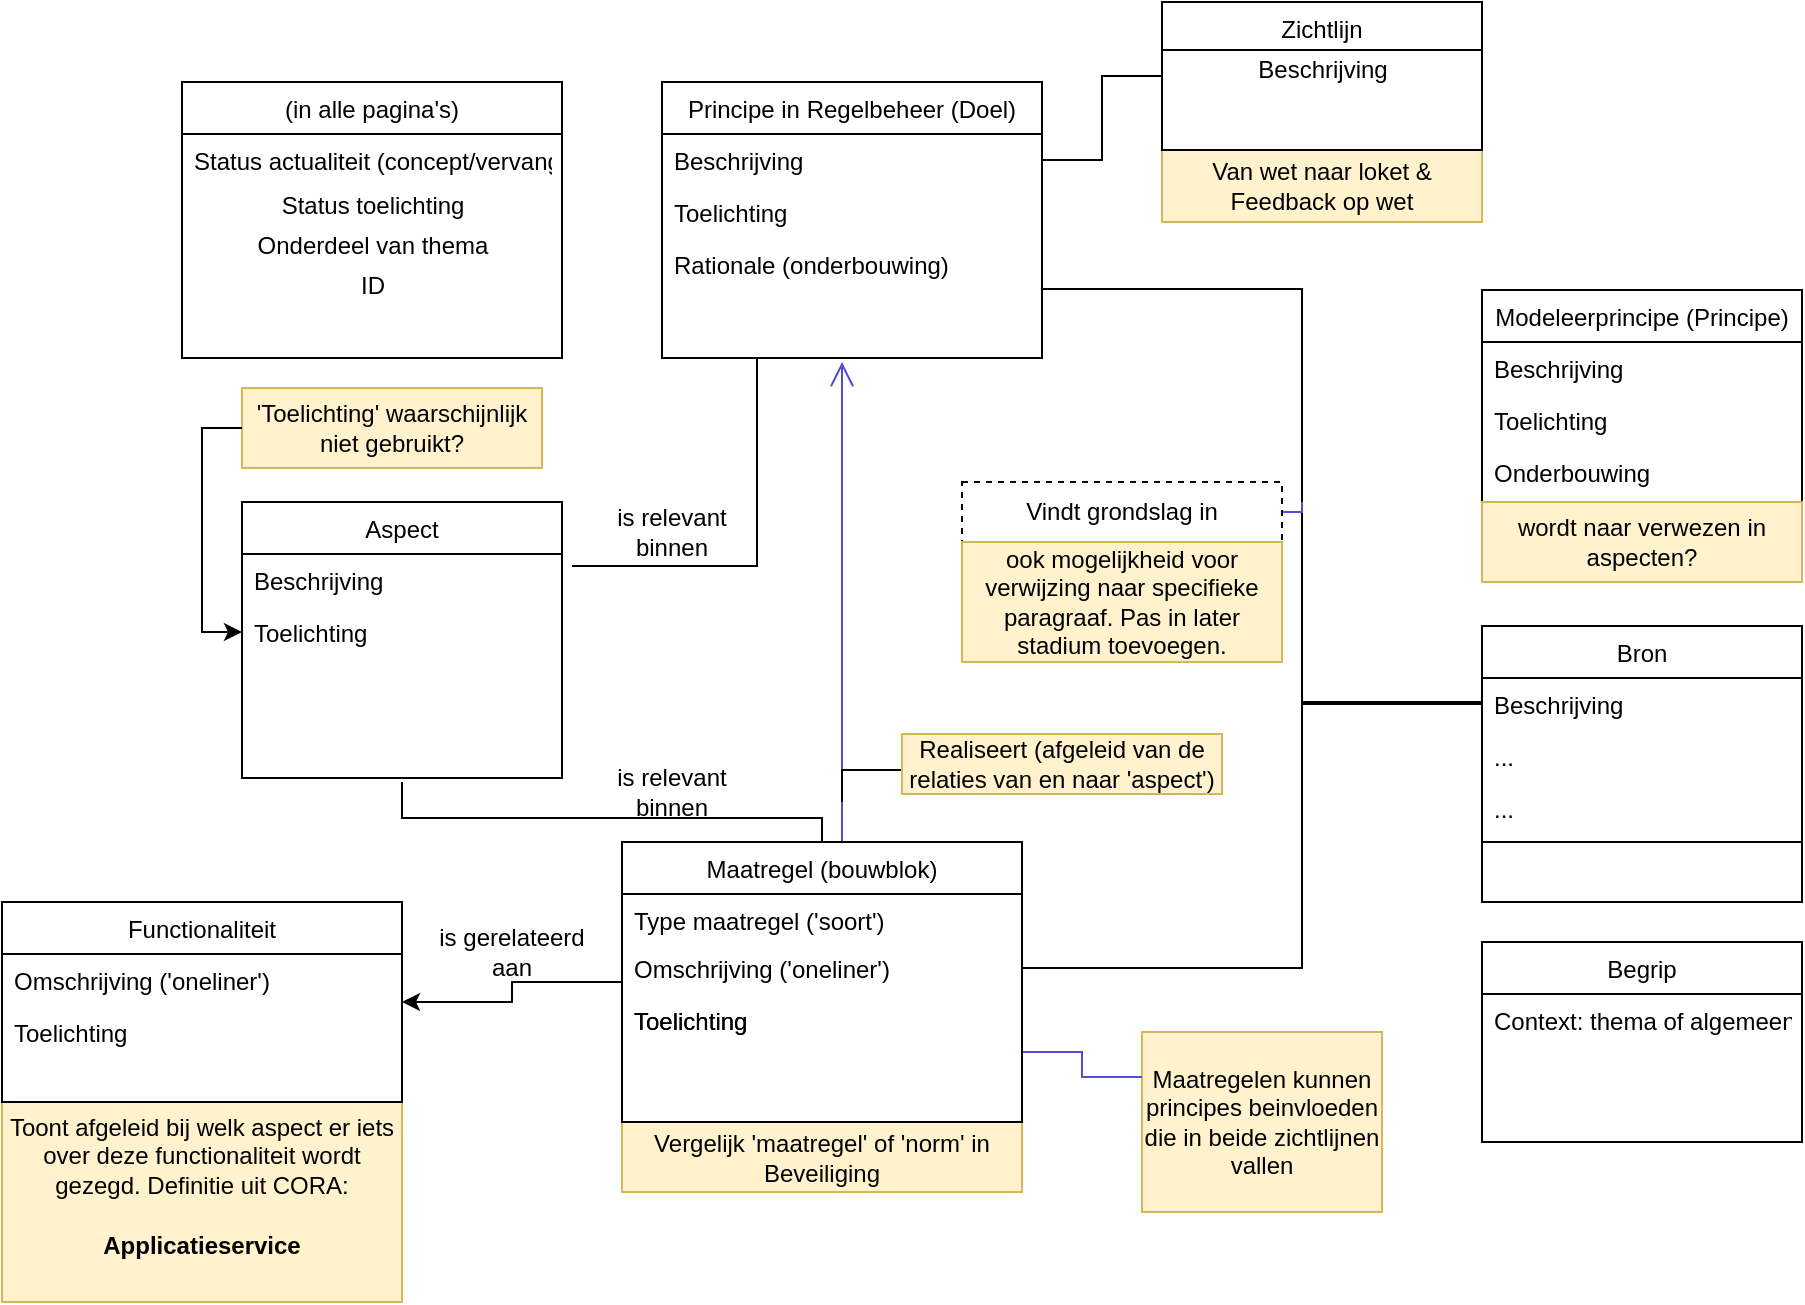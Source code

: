 <mxfile version="13.0.2" type="github">
  <diagram id="C5RBs43oDa-KdzZeNtuy" name="Page-1">
    <mxGraphModel dx="2089" dy="731" grid="1" gridSize="10" guides="1" tooltips="1" connect="1" arrows="1" fold="1" page="1" pageScale="1" pageWidth="827" pageHeight="1169" math="0" shadow="0">
      <root>
        <mxCell id="WIyWlLk6GJQsqaUBKTNV-0" />
        <mxCell id="WIyWlLk6GJQsqaUBKTNV-1" parent="WIyWlLk6GJQsqaUBKTNV-0" />
        <mxCell id="NKUO_NMi5fzmgAcy-49V-5" value="" style="endArrow=open;endSize=10;endFill=0;shadow=0;strokeWidth=1;rounded=0;edgeStyle=elbowEdgeStyle;elbow=vertical;fillColor=#e1d5e7;strokeColor=#514CD4;" parent="WIyWlLk6GJQsqaUBKTNV-1" source="zkfFHV4jXpPFQw0GAbJ--13" edge="1">
          <mxGeometry width="160" relative="1" as="geometry">
            <mxPoint x="310.08" y="300.96" as="sourcePoint" />
            <mxPoint x="310" y="250" as="targetPoint" />
            <Array as="points">
              <mxPoint x="310" y="290" />
              <mxPoint x="300" y="280" />
            </Array>
          </mxGeometry>
        </mxCell>
        <mxCell id="yFaYhaL_I76bNWqtTdkX-11" style="edgeStyle=orthogonalEdgeStyle;rounded=0;orthogonalLoop=1;jettySize=auto;html=1;exitX=0.25;exitY=1;exitDx=0;exitDy=0;entryX=1.031;entryY=0.231;entryDx=0;entryDy=0;entryPerimeter=0;endArrow=none;endFill=0;strokeColor=#000000;" parent="WIyWlLk6GJQsqaUBKTNV-1" source="zkfFHV4jXpPFQw0GAbJ--0" target="NKUO_NMi5fzmgAcy-49V-13" edge="1">
          <mxGeometry relative="1" as="geometry" />
        </mxCell>
        <mxCell id="zkfFHV4jXpPFQw0GAbJ--0" value="Principe in Regelbeheer (Doel)" style="swimlane;fontStyle=0;align=center;verticalAlign=top;childLayout=stackLayout;horizontal=1;startSize=26;horizontalStack=0;resizeParent=1;resizeLast=0;collapsible=1;marginBottom=0;rounded=0;shadow=0;strokeWidth=1;" parent="WIyWlLk6GJQsqaUBKTNV-1" vertex="1">
          <mxGeometry x="220" y="110" width="190" height="138" as="geometry">
            <mxRectangle x="230" y="140" width="160" height="26" as="alternateBounds" />
          </mxGeometry>
        </mxCell>
        <mxCell id="zkfFHV4jXpPFQw0GAbJ--1" value="Beschrijving" style="text;align=left;verticalAlign=top;spacingLeft=4;spacingRight=4;overflow=hidden;rotatable=0;points=[[0,0.5],[1,0.5]];portConstraint=eastwest;" parent="zkfFHV4jXpPFQw0GAbJ--0" vertex="1">
          <mxGeometry y="26" width="190" height="26" as="geometry" />
        </mxCell>
        <mxCell id="zkfFHV4jXpPFQw0GAbJ--2" value="Toelichting" style="text;align=left;verticalAlign=top;spacingLeft=4;spacingRight=4;overflow=hidden;rotatable=0;points=[[0,0.5],[1,0.5]];portConstraint=eastwest;rounded=0;shadow=0;html=0;" parent="zkfFHV4jXpPFQw0GAbJ--0" vertex="1">
          <mxGeometry y="52" width="190" height="26" as="geometry" />
        </mxCell>
        <mxCell id="zkfFHV4jXpPFQw0GAbJ--3" value="Rationale (onderbouwing)" style="text;align=left;verticalAlign=top;spacingLeft=4;spacingRight=4;overflow=hidden;rotatable=0;points=[[0,0.5],[1,0.5]];portConstraint=eastwest;rounded=0;shadow=0;html=0;" parent="zkfFHV4jXpPFQw0GAbJ--0" vertex="1">
          <mxGeometry y="78" width="190" height="26" as="geometry" />
        </mxCell>
        <mxCell id="NKUO_NMi5fzmgAcy-49V-6" value="" style="endArrow=none;endFill=0;shadow=0;strokeWidth=1;rounded=0;edgeStyle=elbowEdgeStyle;elbow=vertical;exitX=0.5;exitY=0;exitDx=0;exitDy=0;strokeColor=#000000;" parent="WIyWlLk6GJQsqaUBKTNV-1" source="zkfFHV4jXpPFQw0GAbJ--13" edge="1">
          <mxGeometry width="160" relative="1" as="geometry">
            <mxPoint x="299.5" y="478" as="sourcePoint" />
            <mxPoint x="90" y="460" as="targetPoint" />
            <Array as="points">
              <mxPoint x="299.5" y="478" />
              <mxPoint x="289.5" y="468" />
            </Array>
          </mxGeometry>
        </mxCell>
        <mxCell id="tqDPc9yleZxb04GqWjeg-1" value="Vergelijk &#39;maatregel&#39; of &#39;norm&#39; in Beveiliging" style="text;html=1;strokeColor=#d6b656;fillColor=#fff2cc;align=center;verticalAlign=middle;whiteSpace=wrap;rounded=0;" parent="WIyWlLk6GJQsqaUBKTNV-1" vertex="1">
          <mxGeometry x="200" y="630" width="200" height="35" as="geometry" />
        </mxCell>
        <mxCell id="yFaYhaL_I76bNWqtTdkX-12" value="" style="edgeStyle=orthogonalEdgeStyle;rounded=0;orthogonalLoop=1;jettySize=auto;html=1;endArrow=none;endFill=0;strokeColor=#000000;" parent="WIyWlLk6GJQsqaUBKTNV-1" source="tqDPc9yleZxb04GqWjeg-3" target="zkfFHV4jXpPFQw0GAbJ--1" edge="1">
          <mxGeometry relative="1" as="geometry" />
        </mxCell>
        <mxCell id="tqDPc9yleZxb04GqWjeg-5" value="&lt;div&gt;Van wet naar loket &amp;amp; Feedback op wet&lt;/div&gt;" style="text;html=1;strokeColor=#d6b656;fillColor=#fff2cc;align=center;verticalAlign=middle;whiteSpace=wrap;rounded=0;" parent="WIyWlLk6GJQsqaUBKTNV-1" vertex="1">
          <mxGeometry x="470" y="144" width="160" height="36" as="geometry" />
        </mxCell>
        <mxCell id="tqDPc9yleZxb04GqWjeg-9" value="" style="edgeStyle=orthogonalEdgeStyle;rounded=0;orthogonalLoop=1;jettySize=auto;html=1;endArrow=none;endFill=0;" parent="WIyWlLk6GJQsqaUBKTNV-1" source="tqDPc9yleZxb04GqWjeg-7" edge="1">
          <mxGeometry relative="1" as="geometry">
            <mxPoint x="310" y="470" as="targetPoint" />
            <Array as="points">
              <mxPoint x="310" y="454" />
            </Array>
          </mxGeometry>
        </mxCell>
        <mxCell id="tqDPc9yleZxb04GqWjeg-7" value="Realiseert (afgeleid van de relaties van en naar &#39;aspect&#39;)" style="text;html=1;strokeColor=#d6b656;fillColor=#fff2cc;align=center;verticalAlign=middle;whiteSpace=wrap;rounded=0;" parent="WIyWlLk6GJQsqaUBKTNV-1" vertex="1">
          <mxGeometry x="340" y="436" width="160" height="30" as="geometry" />
        </mxCell>
        <mxCell id="tqDPc9yleZxb04GqWjeg-10" value="&#39;Toelichting&#39; waarschijnlijk niet gebruikt?" style="text;html=1;strokeColor=#d6b656;fillColor=#fff2cc;align=center;verticalAlign=middle;whiteSpace=wrap;rounded=0;" parent="WIyWlLk6GJQsqaUBKTNV-1" vertex="1">
          <mxGeometry x="10" y="263" width="150" height="40" as="geometry" />
        </mxCell>
        <mxCell id="tqDPc9yleZxb04GqWjeg-12" value="Maatregelen kunnen principes beinvloeden die in beide zichtlijnen vallen" style="text;html=1;strokeColor=#d6b656;fillColor=#fff2cc;align=center;verticalAlign=middle;whiteSpace=wrap;rounded=0;" parent="WIyWlLk6GJQsqaUBKTNV-1" vertex="1">
          <mxGeometry x="460" y="585" width="120" height="90" as="geometry" />
        </mxCell>
        <mxCell id="tqDPc9yleZxb04GqWjeg-15" value="Modeleerprincipe (Principe)" style="swimlane;fontStyle=0;align=center;verticalAlign=top;childLayout=stackLayout;horizontal=1;startSize=26;horizontalStack=0;resizeParent=1;resizeLast=0;collapsible=1;marginBottom=0;rounded=0;shadow=0;strokeWidth=1;" parent="WIyWlLk6GJQsqaUBKTNV-1" vertex="1">
          <mxGeometry x="630" y="214" width="160" height="106" as="geometry">
            <mxRectangle x="230" y="140" width="160" height="26" as="alternateBounds" />
          </mxGeometry>
        </mxCell>
        <mxCell id="tqDPc9yleZxb04GqWjeg-16" value="Beschrijving" style="text;align=left;verticalAlign=top;spacingLeft=4;spacingRight=4;overflow=hidden;rotatable=0;points=[[0,0.5],[1,0.5]];portConstraint=eastwest;" parent="tqDPc9yleZxb04GqWjeg-15" vertex="1">
          <mxGeometry y="26" width="160" height="26" as="geometry" />
        </mxCell>
        <mxCell id="tqDPc9yleZxb04GqWjeg-17" value="Toelichting" style="text;align=left;verticalAlign=top;spacingLeft=4;spacingRight=4;overflow=hidden;rotatable=0;points=[[0,0.5],[1,0.5]];portConstraint=eastwest;rounded=0;shadow=0;html=0;" parent="tqDPc9yleZxb04GqWjeg-15" vertex="1">
          <mxGeometry y="52" width="160" height="26" as="geometry" />
        </mxCell>
        <mxCell id="tqDPc9yleZxb04GqWjeg-18" value="Onderbouwing" style="text;align=left;verticalAlign=top;spacingLeft=4;spacingRight=4;overflow=hidden;rotatable=0;points=[[0,0.5],[1,0.5]];portConstraint=eastwest;rounded=0;shadow=0;html=0;" parent="tqDPc9yleZxb04GqWjeg-15" vertex="1">
          <mxGeometry y="78" width="160" height="26" as="geometry" />
        </mxCell>
        <mxCell id="tqDPc9yleZxb04GqWjeg-20" value="Bron" style="swimlane;fontStyle=0;align=center;verticalAlign=top;childLayout=stackLayout;horizontal=1;startSize=26;horizontalStack=0;resizeParent=1;resizeLast=0;collapsible=1;marginBottom=0;rounded=0;shadow=0;strokeWidth=1;" parent="WIyWlLk6GJQsqaUBKTNV-1" vertex="1">
          <mxGeometry x="630" y="382" width="160" height="138" as="geometry">
            <mxRectangle x="230" y="140" width="160" height="26" as="alternateBounds" />
          </mxGeometry>
        </mxCell>
        <mxCell id="tqDPc9yleZxb04GqWjeg-21" value="Beschrijving" style="text;align=left;verticalAlign=top;spacingLeft=4;spacingRight=4;overflow=hidden;rotatable=0;points=[[0,0.5],[1,0.5]];portConstraint=eastwest;" parent="tqDPc9yleZxb04GqWjeg-20" vertex="1">
          <mxGeometry y="26" width="160" height="26" as="geometry" />
        </mxCell>
        <mxCell id="tqDPc9yleZxb04GqWjeg-22" value="..." style="text;align=left;verticalAlign=top;spacingLeft=4;spacingRight=4;overflow=hidden;rotatable=0;points=[[0,0.5],[1,0.5]];portConstraint=eastwest;rounded=0;shadow=0;html=0;" parent="tqDPc9yleZxb04GqWjeg-20" vertex="1">
          <mxGeometry y="52" width="160" height="26" as="geometry" />
        </mxCell>
        <mxCell id="tqDPc9yleZxb04GqWjeg-23" value="..." style="text;align=left;verticalAlign=top;spacingLeft=4;spacingRight=4;overflow=hidden;rotatable=0;points=[[0,0.5],[1,0.5]];portConstraint=eastwest;rounded=0;shadow=0;html=0;" parent="tqDPc9yleZxb04GqWjeg-20" vertex="1">
          <mxGeometry y="78" width="160" height="26" as="geometry" />
        </mxCell>
        <mxCell id="tqDPc9yleZxb04GqWjeg-24" value="" style="line;html=1;strokeWidth=1;align=left;verticalAlign=middle;spacingTop=-1;spacingLeft=3;spacingRight=3;rotatable=0;labelPosition=right;points=[];portConstraint=eastwest;" parent="tqDPc9yleZxb04GqWjeg-20" vertex="1">
          <mxGeometry y="104" width="160" height="8" as="geometry" />
        </mxCell>
        <mxCell id="NKUO_NMi5fzmgAcy-49V-12" value="Aspect" style="swimlane;fontStyle=0;align=center;verticalAlign=top;childLayout=stackLayout;horizontal=1;startSize=26;horizontalStack=0;resizeParent=1;resizeLast=0;collapsible=1;marginBottom=0;rounded=0;shadow=0;strokeWidth=1;" parent="WIyWlLk6GJQsqaUBKTNV-1" vertex="1">
          <mxGeometry x="10" y="320" width="160" height="138" as="geometry">
            <mxRectangle x="230" y="140" width="160" height="26" as="alternateBounds" />
          </mxGeometry>
        </mxCell>
        <mxCell id="NKUO_NMi5fzmgAcy-49V-13" value="Beschrijving" style="text;align=left;verticalAlign=top;spacingLeft=4;spacingRight=4;overflow=hidden;rotatable=0;points=[[0,0.5],[1,0.5]];portConstraint=eastwest;" parent="NKUO_NMi5fzmgAcy-49V-12" vertex="1">
          <mxGeometry y="26" width="160" height="26" as="geometry" />
        </mxCell>
        <mxCell id="NKUO_NMi5fzmgAcy-49V-14" value="Toelichting" style="text;align=left;verticalAlign=top;spacingLeft=4;spacingRight=4;overflow=hidden;rotatable=0;points=[[0,0.5],[1,0.5]];portConstraint=eastwest;rounded=0;shadow=0;html=0;" parent="NKUO_NMi5fzmgAcy-49V-12" vertex="1">
          <mxGeometry y="52" width="160" height="26" as="geometry" />
        </mxCell>
        <mxCell id="yFaYhaL_I76bNWqtTdkX-7" style="edgeStyle=orthogonalEdgeStyle;rounded=0;orthogonalLoop=1;jettySize=auto;html=1;exitX=0;exitY=0.5;exitDx=0;exitDy=0;" parent="WIyWlLk6GJQsqaUBKTNV-1" source="tqDPc9yleZxb04GqWjeg-10" target="NKUO_NMi5fzmgAcy-49V-14" edge="1">
          <mxGeometry relative="1" as="geometry">
            <Array as="points">
              <mxPoint x="-10" y="283" />
              <mxPoint x="-10" y="385" />
            </Array>
          </mxGeometry>
        </mxCell>
        <mxCell id="yFaYhaL_I76bNWqtTdkX-24" style="edgeStyle=orthogonalEdgeStyle;rounded=0;orthogonalLoop=1;jettySize=auto;html=1;exitX=1;exitY=0.75;exitDx=0;exitDy=0;entryX=0;entryY=0.25;entryDx=0;entryDy=0;endArrow=none;endFill=0;strokeColor=#514CD4;" parent="WIyWlLk6GJQsqaUBKTNV-1" source="zkfFHV4jXpPFQw0GAbJ--13" target="tqDPc9yleZxb04GqWjeg-12" edge="1">
          <mxGeometry relative="1" as="geometry" />
        </mxCell>
        <mxCell id="j_EIYC90BVnd3u-F7O7h-6" value="" style="edgeStyle=orthogonalEdgeStyle;rounded=0;orthogonalLoop=1;jettySize=auto;html=1;" parent="WIyWlLk6GJQsqaUBKTNV-1" source="zkfFHV4jXpPFQw0GAbJ--13" target="j_EIYC90BVnd3u-F7O7h-2" edge="1">
          <mxGeometry relative="1" as="geometry" />
        </mxCell>
        <mxCell id="zkfFHV4jXpPFQw0GAbJ--13" value="Maatregel (bouwblok)" style="swimlane;fontStyle=0;align=center;verticalAlign=top;childLayout=stackLayout;horizontal=1;startSize=26;horizontalStack=0;resizeParent=1;resizeLast=0;collapsible=1;marginBottom=0;rounded=0;shadow=0;strokeWidth=1;" parent="WIyWlLk6GJQsqaUBKTNV-1" vertex="1">
          <mxGeometry x="200" y="490" width="200" height="140" as="geometry">
            <mxRectangle x="340" y="380" width="170" height="26" as="alternateBounds" />
          </mxGeometry>
        </mxCell>
        <mxCell id="zkfFHV4jXpPFQw0GAbJ--14" value="Type maatregel (&#39;soort&#39;)" style="text;align=left;verticalAlign=top;spacingLeft=4;spacingRight=4;overflow=hidden;rotatable=0;points=[[0,0.5],[1,0.5]];portConstraint=eastwest;" parent="zkfFHV4jXpPFQw0GAbJ--13" vertex="1">
          <mxGeometry y="26" width="200" height="24" as="geometry" />
        </mxCell>
        <mxCell id="tqDPc9yleZxb04GqWjeg-26" value="Omschrijving (&#39;oneliner&#39;)" style="text;align=left;verticalAlign=top;spacingLeft=4;spacingRight=4;overflow=hidden;rotatable=0;points=[[0,0.5],[1,0.5]];portConstraint=eastwest;rounded=0;shadow=0;html=0;" parent="zkfFHV4jXpPFQw0GAbJ--13" vertex="1">
          <mxGeometry y="50" width="200" height="26" as="geometry" />
        </mxCell>
        <mxCell id="tqDPc9yleZxb04GqWjeg-25" value="Toelichting" style="text;align=left;verticalAlign=top;spacingLeft=4;spacingRight=4;overflow=hidden;rotatable=0;points=[[0,0.5],[1,0.5]];portConstraint=eastwest;rounded=0;shadow=0;html=0;" parent="zkfFHV4jXpPFQw0GAbJ--13" vertex="1">
          <mxGeometry y="76" width="200" height="26" as="geometry" />
        </mxCell>
        <mxCell id="yFaYhaL_I76bNWqtTdkX-9" value="Toelichting" style="text;align=left;verticalAlign=top;spacingLeft=4;spacingRight=4;overflow=hidden;rotatable=0;points=[[0,0.5],[1,0.5]];portConstraint=eastwest;rounded=0;shadow=0;html=0;" parent="WIyWlLk6GJQsqaUBKTNV-1" vertex="1">
          <mxGeometry x="200" y="566" width="200" height="26" as="geometry" />
        </mxCell>
        <mxCell id="yFaYhaL_I76bNWqtTdkX-16" style="edgeStyle=orthogonalEdgeStyle;rounded=0;orthogonalLoop=1;jettySize=auto;html=1;exitX=0;exitY=0.5;exitDx=0;exitDy=0;entryX=1;entryY=0.75;entryDx=0;entryDy=0;endArrow=none;endFill=0;strokeColor=#000000;" parent="WIyWlLk6GJQsqaUBKTNV-1" source="tqDPc9yleZxb04GqWjeg-21" target="zkfFHV4jXpPFQw0GAbJ--0" edge="1">
          <mxGeometry relative="1" as="geometry">
            <Array as="points">
              <mxPoint x="540" y="421" />
              <mxPoint x="540" y="214" />
            </Array>
          </mxGeometry>
        </mxCell>
        <mxCell id="yFaYhaL_I76bNWqtTdkX-17" style="edgeStyle=orthogonalEdgeStyle;rounded=0;orthogonalLoop=1;jettySize=auto;html=1;exitX=0;exitY=0.5;exitDx=0;exitDy=0;endArrow=none;endFill=0;strokeColor=#000000;" parent="WIyWlLk6GJQsqaUBKTNV-1" source="tqDPc9yleZxb04GqWjeg-23" target="tqDPc9yleZxb04GqWjeg-26" edge="1">
          <mxGeometry relative="1" as="geometry">
            <Array as="points">
              <mxPoint x="630" y="420" />
              <mxPoint x="540" y="420" />
              <mxPoint x="540" y="553" />
            </Array>
          </mxGeometry>
        </mxCell>
        <mxCell id="yFaYhaL_I76bNWqtTdkX-21" style="edgeStyle=orthogonalEdgeStyle;rounded=0;orthogonalLoop=1;jettySize=auto;html=1;exitX=1;exitY=0.5;exitDx=0;exitDy=0;endArrow=none;endFill=0;strokeColor=#514CD4;" parent="WIyWlLk6GJQsqaUBKTNV-1" source="yFaYhaL_I76bNWqtTdkX-18" edge="1">
          <mxGeometry relative="1" as="geometry">
            <mxPoint x="540" y="320" as="targetPoint" />
          </mxGeometry>
        </mxCell>
        <mxCell id="yFaYhaL_I76bNWqtTdkX-18" value="Vindt grondslag in" style="text;html=1;align=center;verticalAlign=middle;whiteSpace=wrap;rounded=0;strokeColor=#000000;dashed=1;" parent="WIyWlLk6GJQsqaUBKTNV-1" vertex="1">
          <mxGeometry x="370" y="310" width="160" height="30" as="geometry" />
        </mxCell>
        <mxCell id="tqDPc9yleZxb04GqWjeg-3" value="Zichtlijn" style="swimlane;fontStyle=0;align=center;verticalAlign=top;childLayout=stackLayout;horizontal=1;startSize=24;horizontalStack=0;resizeParent=1;resizeLast=0;collapsible=1;marginBottom=0;rounded=0;shadow=0;strokeWidth=1;" parent="WIyWlLk6GJQsqaUBKTNV-1" vertex="1">
          <mxGeometry x="470" y="70" width="160" height="74" as="geometry">
            <mxRectangle x="340" y="380" width="170" height="26" as="alternateBounds" />
          </mxGeometry>
        </mxCell>
        <mxCell id="yFaYhaL_I76bNWqtTdkX-13" value="Beschrijving" style="text;html=1;align=center;verticalAlign=middle;resizable=0;points=[];autosize=1;" parent="tqDPc9yleZxb04GqWjeg-3" vertex="1">
          <mxGeometry y="24" width="160" height="20" as="geometry" />
        </mxCell>
        <mxCell id="yFaYhaL_I76bNWqtTdkX-25" value="wordt naar verwezen in aspecten?" style="text;html=1;strokeColor=#d6b656;fillColor=#fff2cc;align=center;verticalAlign=middle;whiteSpace=wrap;rounded=0;" parent="WIyWlLk6GJQsqaUBKTNV-1" vertex="1">
          <mxGeometry x="630" y="320" width="160" height="40" as="geometry" />
        </mxCell>
        <mxCell id="j_EIYC90BVnd3u-F7O7h-7" value="Toont afgeleid bij welk aspect er iets over deze functionaliteit wordt gezegd. Definitie uit CORA: &lt;br&gt;&lt;h4&gt;&lt;span class=&quot;mw-headline&quot; id=&quot;Applicatieservice&quot;&gt;Applicatieservice&lt;/span&gt;&lt;/h4&gt;" style="text;html=1;strokeColor=#d6b656;fillColor=#fff2cc;align=center;verticalAlign=middle;whiteSpace=wrap;rounded=0;" parent="WIyWlLk6GJQsqaUBKTNV-1" vertex="1">
          <mxGeometry x="-110" y="620" width="200" height="100" as="geometry" />
        </mxCell>
        <mxCell id="j_EIYC90BVnd3u-F7O7h-8" value="ook mogelijkheid voor verwijzing naar specifieke paragraaf. Pas in later stadium toevoegen." style="text;html=1;strokeColor=#d6b656;fillColor=#fff2cc;align=center;verticalAlign=middle;whiteSpace=wrap;rounded=0;" parent="WIyWlLk6GJQsqaUBKTNV-1" vertex="1">
          <mxGeometry x="370" y="340" width="160" height="60" as="geometry" />
        </mxCell>
        <mxCell id="UzE9hGQ9XE8X69CpEvEn-0" value="is relevant binnen" style="text;html=1;strokeColor=none;fillColor=none;align=center;verticalAlign=middle;whiteSpace=wrap;rounded=0;" vertex="1" parent="WIyWlLk6GJQsqaUBKTNV-1">
          <mxGeometry x="180" y="320" width="90" height="30" as="geometry" />
        </mxCell>
        <mxCell id="UzE9hGQ9XE8X69CpEvEn-3" value="is gerelateerd aan" style="text;html=1;strokeColor=none;fillColor=none;align=center;verticalAlign=middle;whiteSpace=wrap;rounded=0;" vertex="1" parent="WIyWlLk6GJQsqaUBKTNV-1">
          <mxGeometry x="100" y="530" width="90" height="30" as="geometry" />
        </mxCell>
        <mxCell id="UzE9hGQ9XE8X69CpEvEn-4" value="is relevant binnen" style="text;html=1;strokeColor=none;fillColor=none;align=center;verticalAlign=middle;whiteSpace=wrap;rounded=0;" vertex="1" parent="WIyWlLk6GJQsqaUBKTNV-1">
          <mxGeometry x="180" y="450" width="90" height="30" as="geometry" />
        </mxCell>
        <mxCell id="j_EIYC90BVnd3u-F7O7h-2" value="Functionaliteit" style="swimlane;fontStyle=0;align=center;verticalAlign=top;childLayout=stackLayout;horizontal=1;startSize=26;horizontalStack=0;resizeParent=1;resizeLast=0;collapsible=1;marginBottom=0;rounded=0;shadow=0;strokeWidth=1;" parent="WIyWlLk6GJQsqaUBKTNV-1" vertex="1">
          <mxGeometry x="-110" y="520" width="200" height="100" as="geometry">
            <mxRectangle x="340" y="380" width="170" height="26" as="alternateBounds" />
          </mxGeometry>
        </mxCell>
        <mxCell id="j_EIYC90BVnd3u-F7O7h-4" value="Omschrijving (&#39;oneliner&#39;)" style="text;align=left;verticalAlign=top;spacingLeft=4;spacingRight=4;overflow=hidden;rotatable=0;points=[[0,0.5],[1,0.5]];portConstraint=eastwest;rounded=0;shadow=0;html=0;" parent="j_EIYC90BVnd3u-F7O7h-2" vertex="1">
          <mxGeometry y="26" width="200" height="26" as="geometry" />
        </mxCell>
        <mxCell id="j_EIYC90BVnd3u-F7O7h-5" value="Toelichting" style="text;align=left;verticalAlign=top;spacingLeft=4;spacingRight=4;overflow=hidden;rotatable=0;points=[[0,0.5],[1,0.5]];portConstraint=eastwest;rounded=0;shadow=0;html=0;" parent="j_EIYC90BVnd3u-F7O7h-2" vertex="1">
          <mxGeometry y="52" width="200" height="26" as="geometry" />
        </mxCell>
        <mxCell id="j_EIYC90BVnd3u-F7O7h-9" value="Begrip" style="swimlane;fontStyle=0;align=center;verticalAlign=top;childLayout=stackLayout;horizontal=1;startSize=26;horizontalStack=0;resizeParent=1;resizeLast=0;collapsible=1;marginBottom=0;rounded=0;shadow=0;strokeWidth=1;" parent="WIyWlLk6GJQsqaUBKTNV-1" vertex="1">
          <mxGeometry x="630" y="540" width="160" height="100" as="geometry">
            <mxRectangle x="340" y="380" width="170" height="26" as="alternateBounds" />
          </mxGeometry>
        </mxCell>
        <mxCell id="j_EIYC90BVnd3u-F7O7h-10" value="Context: thema of algemeen" style="text;align=left;verticalAlign=top;spacingLeft=4;spacingRight=4;overflow=hidden;rotatable=0;points=[[0,0.5],[1,0.5]];portConstraint=eastwest;rounded=0;shadow=0;html=0;" parent="j_EIYC90BVnd3u-F7O7h-9" vertex="1">
          <mxGeometry y="26" width="160" height="26" as="geometry" />
        </mxCell>
        <mxCell id="tqDPc9yleZxb04GqWjeg-28" value="(in alle pagina&#39;s)" style="swimlane;fontStyle=0;align=center;verticalAlign=top;childLayout=stackLayout;horizontal=1;startSize=26;horizontalStack=0;resizeParent=1;resizeLast=0;collapsible=1;marginBottom=0;rounded=0;shadow=0;strokeWidth=1;" parent="WIyWlLk6GJQsqaUBKTNV-1" vertex="1">
          <mxGeometry x="-20" y="110" width="190" height="138" as="geometry">
            <mxRectangle x="230" y="140" width="160" height="26" as="alternateBounds" />
          </mxGeometry>
        </mxCell>
        <mxCell id="tqDPc9yleZxb04GqWjeg-29" value="Status actualiteit (concept/vervangen..)" style="text;align=left;verticalAlign=top;spacingLeft=4;spacingRight=4;overflow=hidden;rotatable=0;points=[[0,0.5],[1,0.5]];portConstraint=eastwest;" parent="tqDPc9yleZxb04GqWjeg-28" vertex="1">
          <mxGeometry y="26" width="190" height="26" as="geometry" />
        </mxCell>
        <mxCell id="yFaYhaL_I76bNWqtTdkX-26" value="Status toelichting" style="text;html=1;align=center;verticalAlign=middle;resizable=0;points=[];autosize=1;" parent="tqDPc9yleZxb04GqWjeg-28" vertex="1">
          <mxGeometry y="52" width="190" height="20" as="geometry" />
        </mxCell>
        <mxCell id="UzE9hGQ9XE8X69CpEvEn-1" value="Onderdeel van thema" style="text;html=1;align=center;verticalAlign=middle;resizable=0;points=[];autosize=1;" vertex="1" parent="tqDPc9yleZxb04GqWjeg-28">
          <mxGeometry y="72" width="190" height="20" as="geometry" />
        </mxCell>
        <mxCell id="UzE9hGQ9XE8X69CpEvEn-2" value="ID" style="text;html=1;align=center;verticalAlign=middle;resizable=0;points=[];autosize=1;" vertex="1" parent="tqDPc9yleZxb04GqWjeg-28">
          <mxGeometry y="92" width="190" height="20" as="geometry" />
        </mxCell>
      </root>
    </mxGraphModel>
  </diagram>
</mxfile>
